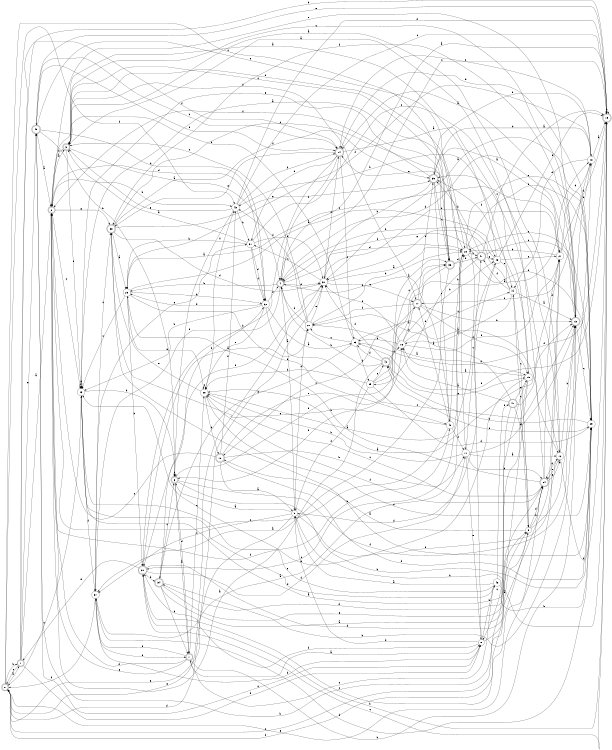 digraph n39_3 {
__start0 [label="" shape="none"];

rankdir=LR;
size="8,5";

s0 [style="rounded,filled", color="black", fillcolor="white" shape="doublecircle", label="0"];
s1 [style="rounded,filled", color="black", fillcolor="white" shape="doublecircle", label="1"];
s2 [style="rounded,filled", color="black", fillcolor="white" shape="doublecircle", label="2"];
s3 [style="rounded,filled", color="black", fillcolor="white" shape="doublecircle", label="3"];
s4 [style="rounded,filled", color="black", fillcolor="white" shape="doublecircle", label="4"];
s5 [style="filled", color="black", fillcolor="white" shape="circle", label="5"];
s6 [style="rounded,filled", color="black", fillcolor="white" shape="doublecircle", label="6"];
s7 [style="rounded,filled", color="black", fillcolor="white" shape="doublecircle", label="7"];
s8 [style="filled", color="black", fillcolor="white" shape="circle", label="8"];
s9 [style="filled", color="black", fillcolor="white" shape="circle", label="9"];
s10 [style="rounded,filled", color="black", fillcolor="white" shape="doublecircle", label="10"];
s11 [style="filled", color="black", fillcolor="white" shape="circle", label="11"];
s12 [style="filled", color="black", fillcolor="white" shape="circle", label="12"];
s13 [style="rounded,filled", color="black", fillcolor="white" shape="doublecircle", label="13"];
s14 [style="rounded,filled", color="black", fillcolor="white" shape="doublecircle", label="14"];
s15 [style="filled", color="black", fillcolor="white" shape="circle", label="15"];
s16 [style="filled", color="black", fillcolor="white" shape="circle", label="16"];
s17 [style="rounded,filled", color="black", fillcolor="white" shape="doublecircle", label="17"];
s18 [style="filled", color="black", fillcolor="white" shape="circle", label="18"];
s19 [style="rounded,filled", color="black", fillcolor="white" shape="doublecircle", label="19"];
s20 [style="rounded,filled", color="black", fillcolor="white" shape="doublecircle", label="20"];
s21 [style="filled", color="black", fillcolor="white" shape="circle", label="21"];
s22 [style="filled", color="black", fillcolor="white" shape="circle", label="22"];
s23 [style="filled", color="black", fillcolor="white" shape="circle", label="23"];
s24 [style="rounded,filled", color="black", fillcolor="white" shape="doublecircle", label="24"];
s25 [style="filled", color="black", fillcolor="white" shape="circle", label="25"];
s26 [style="filled", color="black", fillcolor="white" shape="circle", label="26"];
s27 [style="filled", color="black", fillcolor="white" shape="circle", label="27"];
s28 [style="filled", color="black", fillcolor="white" shape="circle", label="28"];
s29 [style="filled", color="black", fillcolor="white" shape="circle", label="29"];
s30 [style="filled", color="black", fillcolor="white" shape="circle", label="30"];
s31 [style="filled", color="black", fillcolor="white" shape="circle", label="31"];
s32 [style="filled", color="black", fillcolor="white" shape="circle", label="32"];
s33 [style="filled", color="black", fillcolor="white" shape="circle", label="33"];
s34 [style="rounded,filled", color="black", fillcolor="white" shape="doublecircle", label="34"];
s35 [style="filled", color="black", fillcolor="white" shape="circle", label="35"];
s36 [style="rounded,filled", color="black", fillcolor="white" shape="doublecircle", label="36"];
s37 [style="filled", color="black", fillcolor="white" shape="circle", label="37"];
s38 [style="rounded,filled", color="black", fillcolor="white" shape="doublecircle", label="38"];
s39 [style="rounded,filled", color="black", fillcolor="white" shape="doublecircle", label="39"];
s40 [style="filled", color="black", fillcolor="white" shape="circle", label="40"];
s41 [style="rounded,filled", color="black", fillcolor="white" shape="doublecircle", label="41"];
s42 [style="rounded,filled", color="black", fillcolor="white" shape="doublecircle", label="42"];
s43 [style="filled", color="black", fillcolor="white" shape="circle", label="43"];
s44 [style="filled", color="black", fillcolor="white" shape="circle", label="44"];
s45 [style="rounded,filled", color="black", fillcolor="white" shape="doublecircle", label="45"];
s46 [style="filled", color="black", fillcolor="white" shape="circle", label="46"];
s47 [style="rounded,filled", color="black", fillcolor="white" shape="doublecircle", label="47"];
s0 -> s1 [label="a"];
s0 -> s1 [label="b"];
s0 -> s36 [label="c"];
s0 -> s30 [label="d"];
s0 -> s30 [label="e"];
s0 -> s43 [label="f"];
s1 -> s2 [label="a"];
s1 -> s19 [label="b"];
s1 -> s0 [label="c"];
s1 -> s8 [label="d"];
s1 -> s45 [label="e"];
s1 -> s14 [label="f"];
s2 -> s3 [label="a"];
s2 -> s43 [label="b"];
s2 -> s23 [label="c"];
s2 -> s32 [label="d"];
s2 -> s38 [label="e"];
s2 -> s40 [label="f"];
s3 -> s4 [label="a"];
s3 -> s2 [label="b"];
s3 -> s13 [label="c"];
s3 -> s22 [label="d"];
s3 -> s23 [label="e"];
s3 -> s17 [label="f"];
s4 -> s5 [label="a"];
s4 -> s25 [label="b"];
s4 -> s19 [label="c"];
s4 -> s22 [label="d"];
s4 -> s30 [label="e"];
s4 -> s37 [label="f"];
s5 -> s6 [label="a"];
s5 -> s19 [label="b"];
s5 -> s37 [label="c"];
s5 -> s21 [label="d"];
s5 -> s0 [label="e"];
s5 -> s12 [label="f"];
s6 -> s7 [label="a"];
s6 -> s29 [label="b"];
s6 -> s6 [label="c"];
s6 -> s7 [label="d"];
s6 -> s36 [label="e"];
s6 -> s13 [label="f"];
s7 -> s8 [label="a"];
s7 -> s13 [label="b"];
s7 -> s28 [label="c"];
s7 -> s2 [label="d"];
s7 -> s2 [label="e"];
s7 -> s37 [label="f"];
s8 -> s9 [label="a"];
s8 -> s46 [label="b"];
s8 -> s45 [label="c"];
s8 -> s5 [label="d"];
s8 -> s14 [label="e"];
s8 -> s20 [label="f"];
s9 -> s10 [label="a"];
s9 -> s24 [label="b"];
s9 -> s44 [label="c"];
s9 -> s24 [label="d"];
s9 -> s18 [label="e"];
s9 -> s0 [label="f"];
s10 -> s5 [label="a"];
s10 -> s11 [label="b"];
s10 -> s2 [label="c"];
s10 -> s29 [label="d"];
s10 -> s16 [label="e"];
s10 -> s43 [label="f"];
s11 -> s12 [label="a"];
s11 -> s28 [label="b"];
s11 -> s41 [label="c"];
s11 -> s24 [label="d"];
s11 -> s8 [label="e"];
s11 -> s13 [label="f"];
s12 -> s3 [label="a"];
s12 -> s13 [label="b"];
s12 -> s39 [label="c"];
s12 -> s24 [label="d"];
s12 -> s24 [label="e"];
s12 -> s19 [label="f"];
s13 -> s14 [label="a"];
s13 -> s18 [label="b"];
s13 -> s29 [label="c"];
s13 -> s4 [label="d"];
s13 -> s2 [label="e"];
s13 -> s38 [label="f"];
s14 -> s15 [label="a"];
s14 -> s20 [label="b"];
s14 -> s33 [label="c"];
s14 -> s31 [label="d"];
s14 -> s38 [label="e"];
s14 -> s4 [label="f"];
s15 -> s16 [label="a"];
s15 -> s45 [label="b"];
s15 -> s0 [label="c"];
s15 -> s34 [label="d"];
s15 -> s23 [label="e"];
s15 -> s39 [label="f"];
s16 -> s17 [label="a"];
s16 -> s26 [label="b"];
s16 -> s44 [label="c"];
s16 -> s33 [label="d"];
s16 -> s30 [label="e"];
s16 -> s27 [label="f"];
s17 -> s18 [label="a"];
s17 -> s13 [label="b"];
s17 -> s10 [label="c"];
s17 -> s15 [label="d"];
s17 -> s39 [label="e"];
s17 -> s21 [label="f"];
s18 -> s19 [label="a"];
s18 -> s39 [label="b"];
s18 -> s14 [label="c"];
s18 -> s44 [label="d"];
s18 -> s17 [label="e"];
s18 -> s25 [label="f"];
s19 -> s4 [label="a"];
s19 -> s20 [label="b"];
s19 -> s20 [label="c"];
s19 -> s19 [label="d"];
s19 -> s45 [label="e"];
s19 -> s33 [label="f"];
s20 -> s21 [label="a"];
s20 -> s34 [label="b"];
s20 -> s24 [label="c"];
s20 -> s27 [label="d"];
s20 -> s1 [label="e"];
s20 -> s11 [label="f"];
s21 -> s15 [label="a"];
s21 -> s22 [label="b"];
s21 -> s3 [label="c"];
s21 -> s4 [label="d"];
s21 -> s30 [label="e"];
s21 -> s43 [label="f"];
s22 -> s23 [label="a"];
s22 -> s41 [label="b"];
s22 -> s20 [label="c"];
s22 -> s29 [label="d"];
s22 -> s29 [label="e"];
s22 -> s29 [label="f"];
s23 -> s24 [label="a"];
s23 -> s6 [label="b"];
s23 -> s0 [label="c"];
s23 -> s23 [label="d"];
s23 -> s23 [label="e"];
s23 -> s37 [label="f"];
s24 -> s3 [label="a"];
s24 -> s25 [label="b"];
s24 -> s28 [label="c"];
s24 -> s27 [label="d"];
s24 -> s12 [label="e"];
s24 -> s28 [label="f"];
s25 -> s26 [label="a"];
s25 -> s20 [label="b"];
s25 -> s23 [label="c"];
s25 -> s32 [label="d"];
s25 -> s28 [label="e"];
s25 -> s40 [label="f"];
s26 -> s2 [label="a"];
s26 -> s4 [label="b"];
s26 -> s27 [label="c"];
s26 -> s5 [label="d"];
s26 -> s44 [label="e"];
s26 -> s19 [label="f"];
s27 -> s28 [label="a"];
s27 -> s22 [label="b"];
s27 -> s25 [label="c"];
s27 -> s18 [label="d"];
s27 -> s0 [label="e"];
s27 -> s19 [label="f"];
s28 -> s26 [label="a"];
s28 -> s10 [label="b"];
s28 -> s28 [label="c"];
s28 -> s29 [label="d"];
s28 -> s38 [label="e"];
s28 -> s43 [label="f"];
s29 -> s30 [label="a"];
s29 -> s42 [label="b"];
s29 -> s22 [label="c"];
s29 -> s14 [label="d"];
s29 -> s42 [label="e"];
s29 -> s37 [label="f"];
s30 -> s22 [label="a"];
s30 -> s27 [label="b"];
s30 -> s31 [label="c"];
s30 -> s14 [label="d"];
s30 -> s17 [label="e"];
s30 -> s20 [label="f"];
s31 -> s3 [label="a"];
s31 -> s25 [label="b"];
s31 -> s12 [label="c"];
s31 -> s32 [label="d"];
s31 -> s30 [label="e"];
s31 -> s32 [label="f"];
s32 -> s33 [label="a"];
s32 -> s23 [label="b"];
s32 -> s13 [label="c"];
s32 -> s25 [label="d"];
s32 -> s28 [label="e"];
s32 -> s4 [label="f"];
s33 -> s12 [label="a"];
s33 -> s3 [label="b"];
s33 -> s21 [label="c"];
s33 -> s19 [label="d"];
s33 -> s34 [label="e"];
s33 -> s35 [label="f"];
s34 -> s9 [label="a"];
s34 -> s13 [label="b"];
s34 -> s6 [label="c"];
s34 -> s7 [label="d"];
s34 -> s9 [label="e"];
s34 -> s32 [label="f"];
s35 -> s36 [label="a"];
s35 -> s28 [label="b"];
s35 -> s36 [label="c"];
s35 -> s29 [label="d"];
s35 -> s42 [label="e"];
s35 -> s5 [label="f"];
s36 -> s37 [label="a"];
s36 -> s41 [label="b"];
s36 -> s3 [label="c"];
s36 -> s22 [label="d"];
s36 -> s23 [label="e"];
s36 -> s6 [label="f"];
s37 -> s22 [label="a"];
s37 -> s8 [label="b"];
s37 -> s38 [label="c"];
s37 -> s7 [label="d"];
s37 -> s31 [label="e"];
s37 -> s0 [label="f"];
s38 -> s25 [label="a"];
s38 -> s29 [label="b"];
s38 -> s36 [label="c"];
s38 -> s30 [label="d"];
s38 -> s39 [label="e"];
s38 -> s39 [label="f"];
s39 -> s27 [label="a"];
s39 -> s30 [label="b"];
s39 -> s36 [label="c"];
s39 -> s18 [label="d"];
s39 -> s40 [label="e"];
s39 -> s2 [label="f"];
s40 -> s17 [label="a"];
s40 -> s22 [label="b"];
s40 -> s2 [label="c"];
s40 -> s4 [label="d"];
s40 -> s38 [label="e"];
s40 -> s11 [label="f"];
s41 -> s19 [label="a"];
s41 -> s39 [label="b"];
s41 -> s13 [label="c"];
s41 -> s35 [label="d"];
s41 -> s26 [label="e"];
s41 -> s4 [label="f"];
s42 -> s2 [label="a"];
s42 -> s4 [label="b"];
s42 -> s16 [label="c"];
s42 -> s33 [label="d"];
s42 -> s15 [label="e"];
s42 -> s30 [label="f"];
s43 -> s6 [label="a"];
s43 -> s31 [label="b"];
s43 -> s19 [label="c"];
s43 -> s19 [label="d"];
s43 -> s3 [label="e"];
s43 -> s14 [label="f"];
s44 -> s13 [label="a"];
s44 -> s43 [label="b"];
s44 -> s9 [label="c"];
s44 -> s16 [label="d"];
s44 -> s30 [label="e"];
s44 -> s41 [label="f"];
s45 -> s2 [label="a"];
s45 -> s6 [label="b"];
s45 -> s14 [label="c"];
s45 -> s32 [label="d"];
s45 -> s11 [label="e"];
s45 -> s14 [label="f"];
s46 -> s5 [label="a"];
s46 -> s29 [label="b"];
s46 -> s7 [label="c"];
s46 -> s23 [label="d"];
s46 -> s23 [label="e"];
s46 -> s47 [label="f"];
s47 -> s16 [label="a"];
s47 -> s21 [label="b"];
s47 -> s8 [label="c"];
s47 -> s9 [label="d"];
s47 -> s15 [label="e"];
s47 -> s13 [label="f"];

}